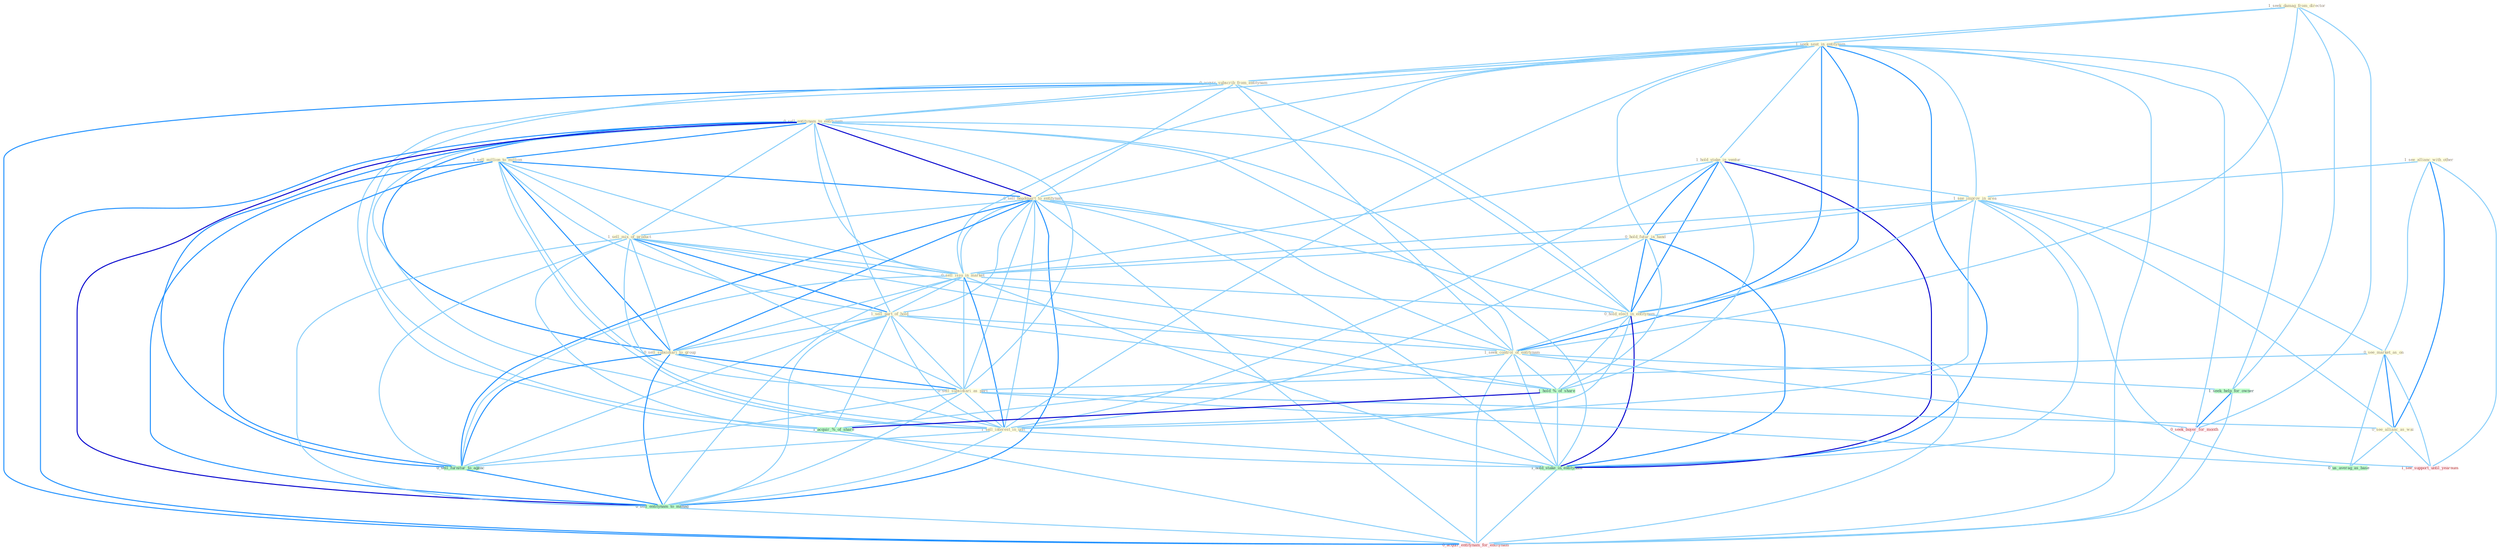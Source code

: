 Graph G{ 
    node
    [shape=polygon,style=filled,width=.5,height=.06,color="#BDFCC9",fixedsize=true,fontsize=4,
    fontcolor="#2f4f4f"];
    {node
    [color="#ffffe0", fontcolor="#8b7d6b"] "1_seek_damag_from_director " "1_see_allianc_with_other " "1_seek_seat_in_entitynam " "0_acquir_subscrib_from_entitynam " "1_hold_stake_in_ventur " "1_see_improv_in_area " "0_sell_entitynam_to_entitynam " "1_sell_million_to_million " "0_sell_headquart_to_entitynam " "0_hold_futur_in_hand " "1_sell_mix_of_product " "0_sell_issu_in_market " "1_sell_part_of_hold " "0_hold_elect_in_entitynam " "0_sell_subsidiari_to_group " "1_seek_control_of_entitynam " "0_see_market_as_on " "0_sell_subsidiari_as_part " "1_sell_interest_in_unit " "0_see_allianc_as_wai "}
{node [color="#fff0f5", fontcolor="#b22222"] "0_seek_buyer_for_month " "1_see_support_until_yearnum " "0_acquir_entitynam_for_entitynam "}
edge [color="#B0E2FF"];

	"1_seek_damag_from_director " -- "1_seek_seat_in_entitynam " [w="1", color="#87cefa" ];
	"1_seek_damag_from_director " -- "0_acquir_subscrib_from_entitynam " [w="1", color="#87cefa" ];
	"1_seek_damag_from_director " -- "1_seek_control_of_entitynam " [w="1", color="#87cefa" ];
	"1_seek_damag_from_director " -- "1_seek_help_for_owner " [w="1", color="#87cefa" ];
	"1_seek_damag_from_director " -- "0_seek_buyer_for_month " [w="1", color="#87cefa" ];
	"1_see_allianc_with_other " -- "1_see_improv_in_area " [w="1", color="#87cefa" ];
	"1_see_allianc_with_other " -- "0_see_market_as_on " [w="1", color="#87cefa" ];
	"1_see_allianc_with_other " -- "0_see_allianc_as_wai " [w="2", color="#1e90ff" , len=0.8];
	"1_see_allianc_with_other " -- "1_see_support_until_yearnum " [w="1", color="#87cefa" ];
	"1_seek_seat_in_entitynam " -- "0_acquir_subscrib_from_entitynam " [w="1", color="#87cefa" ];
	"1_seek_seat_in_entitynam " -- "1_hold_stake_in_ventur " [w="1", color="#87cefa" ];
	"1_seek_seat_in_entitynam " -- "1_see_improv_in_area " [w="1", color="#87cefa" ];
	"1_seek_seat_in_entitynam " -- "0_sell_entitynam_to_entitynam " [w="1", color="#87cefa" ];
	"1_seek_seat_in_entitynam " -- "0_sell_headquart_to_entitynam " [w="1", color="#87cefa" ];
	"1_seek_seat_in_entitynam " -- "0_hold_futur_in_hand " [w="1", color="#87cefa" ];
	"1_seek_seat_in_entitynam " -- "0_sell_issu_in_market " [w="1", color="#87cefa" ];
	"1_seek_seat_in_entitynam " -- "0_hold_elect_in_entitynam " [w="2", color="#1e90ff" , len=0.8];
	"1_seek_seat_in_entitynam " -- "1_seek_control_of_entitynam " [w="2", color="#1e90ff" , len=0.8];
	"1_seek_seat_in_entitynam " -- "1_sell_interest_in_unit " [w="1", color="#87cefa" ];
	"1_seek_seat_in_entitynam " -- "1_hold_stake_in_entitynam " [w="2", color="#1e90ff" , len=0.8];
	"1_seek_seat_in_entitynam " -- "1_seek_help_for_owner " [w="1", color="#87cefa" ];
	"1_seek_seat_in_entitynam " -- "0_seek_buyer_for_month " [w="1", color="#87cefa" ];
	"1_seek_seat_in_entitynam " -- "0_acquir_entitynam_for_entitynam " [w="1", color="#87cefa" ];
	"0_acquir_subscrib_from_entitynam " -- "0_sell_entitynam_to_entitynam " [w="1", color="#87cefa" ];
	"0_acquir_subscrib_from_entitynam " -- "0_sell_headquart_to_entitynam " [w="1", color="#87cefa" ];
	"0_acquir_subscrib_from_entitynam " -- "0_hold_elect_in_entitynam " [w="1", color="#87cefa" ];
	"0_acquir_subscrib_from_entitynam " -- "1_seek_control_of_entitynam " [w="1", color="#87cefa" ];
	"0_acquir_subscrib_from_entitynam " -- "1_hold_stake_in_entitynam " [w="1", color="#87cefa" ];
	"0_acquir_subscrib_from_entitynam " -- "1_acquir_%_of_share " [w="1", color="#87cefa" ];
	"0_acquir_subscrib_from_entitynam " -- "0_acquir_entitynam_for_entitynam " [w="2", color="#1e90ff" , len=0.8];
	"1_hold_stake_in_ventur " -- "1_see_improv_in_area " [w="1", color="#87cefa" ];
	"1_hold_stake_in_ventur " -- "0_hold_futur_in_hand " [w="2", color="#1e90ff" , len=0.8];
	"1_hold_stake_in_ventur " -- "0_sell_issu_in_market " [w="1", color="#87cefa" ];
	"1_hold_stake_in_ventur " -- "0_hold_elect_in_entitynam " [w="2", color="#1e90ff" , len=0.8];
	"1_hold_stake_in_ventur " -- "1_sell_interest_in_unit " [w="1", color="#87cefa" ];
	"1_hold_stake_in_ventur " -- "1_hold_%_of_share " [w="1", color="#87cefa" ];
	"1_hold_stake_in_ventur " -- "1_hold_stake_in_entitynam " [w="3", color="#0000cd" , len=0.6];
	"1_see_improv_in_area " -- "0_hold_futur_in_hand " [w="1", color="#87cefa" ];
	"1_see_improv_in_area " -- "0_sell_issu_in_market " [w="1", color="#87cefa" ];
	"1_see_improv_in_area " -- "0_hold_elect_in_entitynam " [w="1", color="#87cefa" ];
	"1_see_improv_in_area " -- "0_see_market_as_on " [w="1", color="#87cefa" ];
	"1_see_improv_in_area " -- "1_sell_interest_in_unit " [w="1", color="#87cefa" ];
	"1_see_improv_in_area " -- "0_see_allianc_as_wai " [w="1", color="#87cefa" ];
	"1_see_improv_in_area " -- "1_hold_stake_in_entitynam " [w="1", color="#87cefa" ];
	"1_see_improv_in_area " -- "1_see_support_until_yearnum " [w="1", color="#87cefa" ];
	"0_sell_entitynam_to_entitynam " -- "1_sell_million_to_million " [w="2", color="#1e90ff" , len=0.8];
	"0_sell_entitynam_to_entitynam " -- "0_sell_headquart_to_entitynam " [w="3", color="#0000cd" , len=0.6];
	"0_sell_entitynam_to_entitynam " -- "1_sell_mix_of_product " [w="1", color="#87cefa" ];
	"0_sell_entitynam_to_entitynam " -- "0_sell_issu_in_market " [w="1", color="#87cefa" ];
	"0_sell_entitynam_to_entitynam " -- "1_sell_part_of_hold " [w="1", color="#87cefa" ];
	"0_sell_entitynam_to_entitynam " -- "0_hold_elect_in_entitynam " [w="1", color="#87cefa" ];
	"0_sell_entitynam_to_entitynam " -- "0_sell_subsidiari_to_group " [w="2", color="#1e90ff" , len=0.8];
	"0_sell_entitynam_to_entitynam " -- "1_seek_control_of_entitynam " [w="1", color="#87cefa" ];
	"0_sell_entitynam_to_entitynam " -- "0_sell_subsidiari_as_part " [w="1", color="#87cefa" ];
	"0_sell_entitynam_to_entitynam " -- "1_sell_interest_in_unit " [w="1", color="#87cefa" ];
	"0_sell_entitynam_to_entitynam " -- "1_hold_stake_in_entitynam " [w="1", color="#87cefa" ];
	"0_sell_entitynam_to_entitynam " -- "0_sell_furnitur_to_agenc " [w="2", color="#1e90ff" , len=0.8];
	"0_sell_entitynam_to_entitynam " -- "0_sell_entitynam_to_manag " [w="3", color="#0000cd" , len=0.6];
	"0_sell_entitynam_to_entitynam " -- "0_acquir_entitynam_for_entitynam " [w="2", color="#1e90ff" , len=0.8];
	"1_sell_million_to_million " -- "0_sell_headquart_to_entitynam " [w="2", color="#1e90ff" , len=0.8];
	"1_sell_million_to_million " -- "1_sell_mix_of_product " [w="1", color="#87cefa" ];
	"1_sell_million_to_million " -- "0_sell_issu_in_market " [w="1", color="#87cefa" ];
	"1_sell_million_to_million " -- "1_sell_part_of_hold " [w="1", color="#87cefa" ];
	"1_sell_million_to_million " -- "0_sell_subsidiari_to_group " [w="2", color="#1e90ff" , len=0.8];
	"1_sell_million_to_million " -- "0_sell_subsidiari_as_part " [w="1", color="#87cefa" ];
	"1_sell_million_to_million " -- "1_sell_interest_in_unit " [w="1", color="#87cefa" ];
	"1_sell_million_to_million " -- "0_sell_furnitur_to_agenc " [w="2", color="#1e90ff" , len=0.8];
	"1_sell_million_to_million " -- "0_sell_entitynam_to_manag " [w="2", color="#1e90ff" , len=0.8];
	"0_sell_headquart_to_entitynam " -- "1_sell_mix_of_product " [w="1", color="#87cefa" ];
	"0_sell_headquart_to_entitynam " -- "0_sell_issu_in_market " [w="1", color="#87cefa" ];
	"0_sell_headquart_to_entitynam " -- "1_sell_part_of_hold " [w="1", color="#87cefa" ];
	"0_sell_headquart_to_entitynam " -- "0_hold_elect_in_entitynam " [w="1", color="#87cefa" ];
	"0_sell_headquart_to_entitynam " -- "0_sell_subsidiari_to_group " [w="2", color="#1e90ff" , len=0.8];
	"0_sell_headquart_to_entitynam " -- "1_seek_control_of_entitynam " [w="1", color="#87cefa" ];
	"0_sell_headquart_to_entitynam " -- "0_sell_subsidiari_as_part " [w="1", color="#87cefa" ];
	"0_sell_headquart_to_entitynam " -- "1_sell_interest_in_unit " [w="1", color="#87cefa" ];
	"0_sell_headquart_to_entitynam " -- "1_hold_stake_in_entitynam " [w="1", color="#87cefa" ];
	"0_sell_headquart_to_entitynam " -- "0_sell_furnitur_to_agenc " [w="2", color="#1e90ff" , len=0.8];
	"0_sell_headquart_to_entitynam " -- "0_sell_entitynam_to_manag " [w="2", color="#1e90ff" , len=0.8];
	"0_sell_headquart_to_entitynam " -- "0_acquir_entitynam_for_entitynam " [w="1", color="#87cefa" ];
	"0_hold_futur_in_hand " -- "0_sell_issu_in_market " [w="1", color="#87cefa" ];
	"0_hold_futur_in_hand " -- "0_hold_elect_in_entitynam " [w="2", color="#1e90ff" , len=0.8];
	"0_hold_futur_in_hand " -- "1_sell_interest_in_unit " [w="1", color="#87cefa" ];
	"0_hold_futur_in_hand " -- "1_hold_%_of_share " [w="1", color="#87cefa" ];
	"0_hold_futur_in_hand " -- "1_hold_stake_in_entitynam " [w="2", color="#1e90ff" , len=0.8];
	"1_sell_mix_of_product " -- "0_sell_issu_in_market " [w="1", color="#87cefa" ];
	"1_sell_mix_of_product " -- "1_sell_part_of_hold " [w="2", color="#1e90ff" , len=0.8];
	"1_sell_mix_of_product " -- "0_sell_subsidiari_to_group " [w="1", color="#87cefa" ];
	"1_sell_mix_of_product " -- "1_seek_control_of_entitynam " [w="1", color="#87cefa" ];
	"1_sell_mix_of_product " -- "0_sell_subsidiari_as_part " [w="1", color="#87cefa" ];
	"1_sell_mix_of_product " -- "1_sell_interest_in_unit " [w="1", color="#87cefa" ];
	"1_sell_mix_of_product " -- "1_hold_%_of_share " [w="1", color="#87cefa" ];
	"1_sell_mix_of_product " -- "1_acquir_%_of_share " [w="1", color="#87cefa" ];
	"1_sell_mix_of_product " -- "0_sell_furnitur_to_agenc " [w="1", color="#87cefa" ];
	"1_sell_mix_of_product " -- "0_sell_entitynam_to_manag " [w="1", color="#87cefa" ];
	"0_sell_issu_in_market " -- "1_sell_part_of_hold " [w="1", color="#87cefa" ];
	"0_sell_issu_in_market " -- "0_hold_elect_in_entitynam " [w="1", color="#87cefa" ];
	"0_sell_issu_in_market " -- "0_sell_subsidiari_to_group " [w="1", color="#87cefa" ];
	"0_sell_issu_in_market " -- "0_sell_subsidiari_as_part " [w="1", color="#87cefa" ];
	"0_sell_issu_in_market " -- "1_sell_interest_in_unit " [w="2", color="#1e90ff" , len=0.8];
	"0_sell_issu_in_market " -- "1_hold_stake_in_entitynam " [w="1", color="#87cefa" ];
	"0_sell_issu_in_market " -- "0_sell_furnitur_to_agenc " [w="1", color="#87cefa" ];
	"0_sell_issu_in_market " -- "0_sell_entitynam_to_manag " [w="1", color="#87cefa" ];
	"1_sell_part_of_hold " -- "0_sell_subsidiari_to_group " [w="1", color="#87cefa" ];
	"1_sell_part_of_hold " -- "1_seek_control_of_entitynam " [w="1", color="#87cefa" ];
	"1_sell_part_of_hold " -- "0_sell_subsidiari_as_part " [w="1", color="#87cefa" ];
	"1_sell_part_of_hold " -- "1_sell_interest_in_unit " [w="1", color="#87cefa" ];
	"1_sell_part_of_hold " -- "1_hold_%_of_share " [w="1", color="#87cefa" ];
	"1_sell_part_of_hold " -- "1_acquir_%_of_share " [w="1", color="#87cefa" ];
	"1_sell_part_of_hold " -- "0_sell_furnitur_to_agenc " [w="1", color="#87cefa" ];
	"1_sell_part_of_hold " -- "0_sell_entitynam_to_manag " [w="1", color="#87cefa" ];
	"0_hold_elect_in_entitynam " -- "1_seek_control_of_entitynam " [w="1", color="#87cefa" ];
	"0_hold_elect_in_entitynam " -- "1_sell_interest_in_unit " [w="1", color="#87cefa" ];
	"0_hold_elect_in_entitynam " -- "1_hold_%_of_share " [w="1", color="#87cefa" ];
	"0_hold_elect_in_entitynam " -- "1_hold_stake_in_entitynam " [w="3", color="#0000cd" , len=0.6];
	"0_hold_elect_in_entitynam " -- "0_acquir_entitynam_for_entitynam " [w="1", color="#87cefa" ];
	"0_sell_subsidiari_to_group " -- "0_sell_subsidiari_as_part " [w="2", color="#1e90ff" , len=0.8];
	"0_sell_subsidiari_to_group " -- "1_sell_interest_in_unit " [w="1", color="#87cefa" ];
	"0_sell_subsidiari_to_group " -- "0_sell_furnitur_to_agenc " [w="2", color="#1e90ff" , len=0.8];
	"0_sell_subsidiari_to_group " -- "0_sell_entitynam_to_manag " [w="2", color="#1e90ff" , len=0.8];
	"1_seek_control_of_entitynam " -- "1_hold_%_of_share " [w="1", color="#87cefa" ];
	"1_seek_control_of_entitynam " -- "1_hold_stake_in_entitynam " [w="1", color="#87cefa" ];
	"1_seek_control_of_entitynam " -- "1_seek_help_for_owner " [w="1", color="#87cefa" ];
	"1_seek_control_of_entitynam " -- "0_seek_buyer_for_month " [w="1", color="#87cefa" ];
	"1_seek_control_of_entitynam " -- "1_acquir_%_of_share " [w="1", color="#87cefa" ];
	"1_seek_control_of_entitynam " -- "0_acquir_entitynam_for_entitynam " [w="1", color="#87cefa" ];
	"0_see_market_as_on " -- "0_sell_subsidiari_as_part " [w="1", color="#87cefa" ];
	"0_see_market_as_on " -- "0_see_allianc_as_wai " [w="2", color="#1e90ff" , len=0.8];
	"0_see_market_as_on " -- "1_see_support_until_yearnum " [w="1", color="#87cefa" ];
	"0_see_market_as_on " -- "0_us_averag_as_base " [w="1", color="#87cefa" ];
	"0_sell_subsidiari_as_part " -- "1_sell_interest_in_unit " [w="1", color="#87cefa" ];
	"0_sell_subsidiari_as_part " -- "0_see_allianc_as_wai " [w="1", color="#87cefa" ];
	"0_sell_subsidiari_as_part " -- "0_sell_furnitur_to_agenc " [w="1", color="#87cefa" ];
	"0_sell_subsidiari_as_part " -- "0_us_averag_as_base " [w="1", color="#87cefa" ];
	"0_sell_subsidiari_as_part " -- "0_sell_entitynam_to_manag " [w="1", color="#87cefa" ];
	"1_sell_interest_in_unit " -- "1_hold_stake_in_entitynam " [w="1", color="#87cefa" ];
	"1_sell_interest_in_unit " -- "0_sell_furnitur_to_agenc " [w="1", color="#87cefa" ];
	"1_sell_interest_in_unit " -- "0_sell_entitynam_to_manag " [w="1", color="#87cefa" ];
	"0_see_allianc_as_wai " -- "1_see_support_until_yearnum " [w="1", color="#87cefa" ];
	"0_see_allianc_as_wai " -- "0_us_averag_as_base " [w="1", color="#87cefa" ];
	"1_hold_%_of_share " -- "1_hold_stake_in_entitynam " [w="1", color="#87cefa" ];
	"1_hold_%_of_share " -- "1_acquir_%_of_share " [w="3", color="#0000cd" , len=0.6];
	"1_hold_stake_in_entitynam " -- "0_acquir_entitynam_for_entitynam " [w="1", color="#87cefa" ];
	"1_seek_help_for_owner " -- "0_seek_buyer_for_month " [w="2", color="#1e90ff" , len=0.8];
	"1_seek_help_for_owner " -- "0_acquir_entitynam_for_entitynam " [w="1", color="#87cefa" ];
	"0_seek_buyer_for_month " -- "0_acquir_entitynam_for_entitynam " [w="1", color="#87cefa" ];
	"1_acquir_%_of_share " -- "0_acquir_entitynam_for_entitynam " [w="1", color="#87cefa" ];
	"0_sell_furnitur_to_agenc " -- "0_sell_entitynam_to_manag " [w="2", color="#1e90ff" , len=0.8];
	"0_sell_entitynam_to_manag " -- "0_acquir_entitynam_for_entitynam " [w="1", color="#87cefa" ];
}